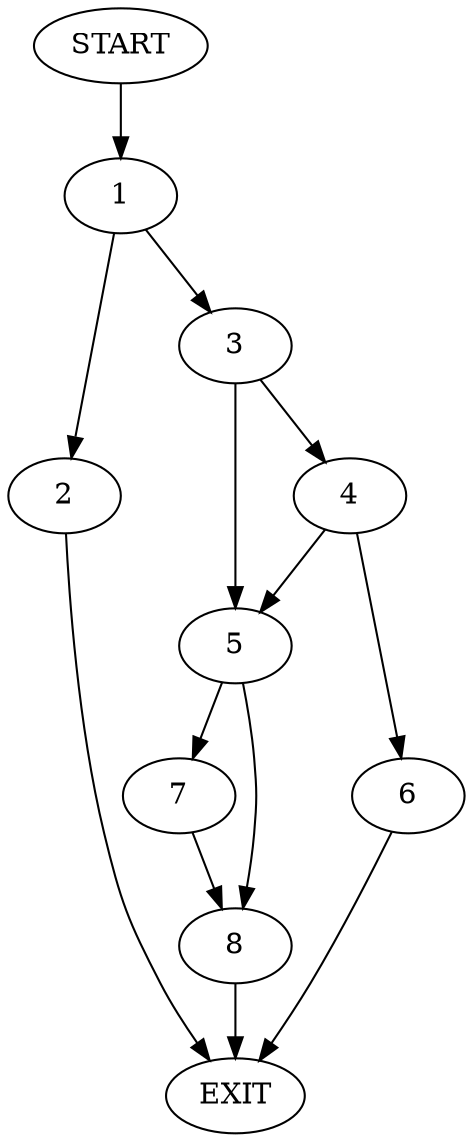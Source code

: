digraph {
0 [label="START"]
9 [label="EXIT"]
0 -> 1
1 -> 2
1 -> 3
2 -> 9
3 -> 4
3 -> 5
4 -> 5
4 -> 6
5 -> 7
5 -> 8
6 -> 9
7 -> 8
8 -> 9
}

